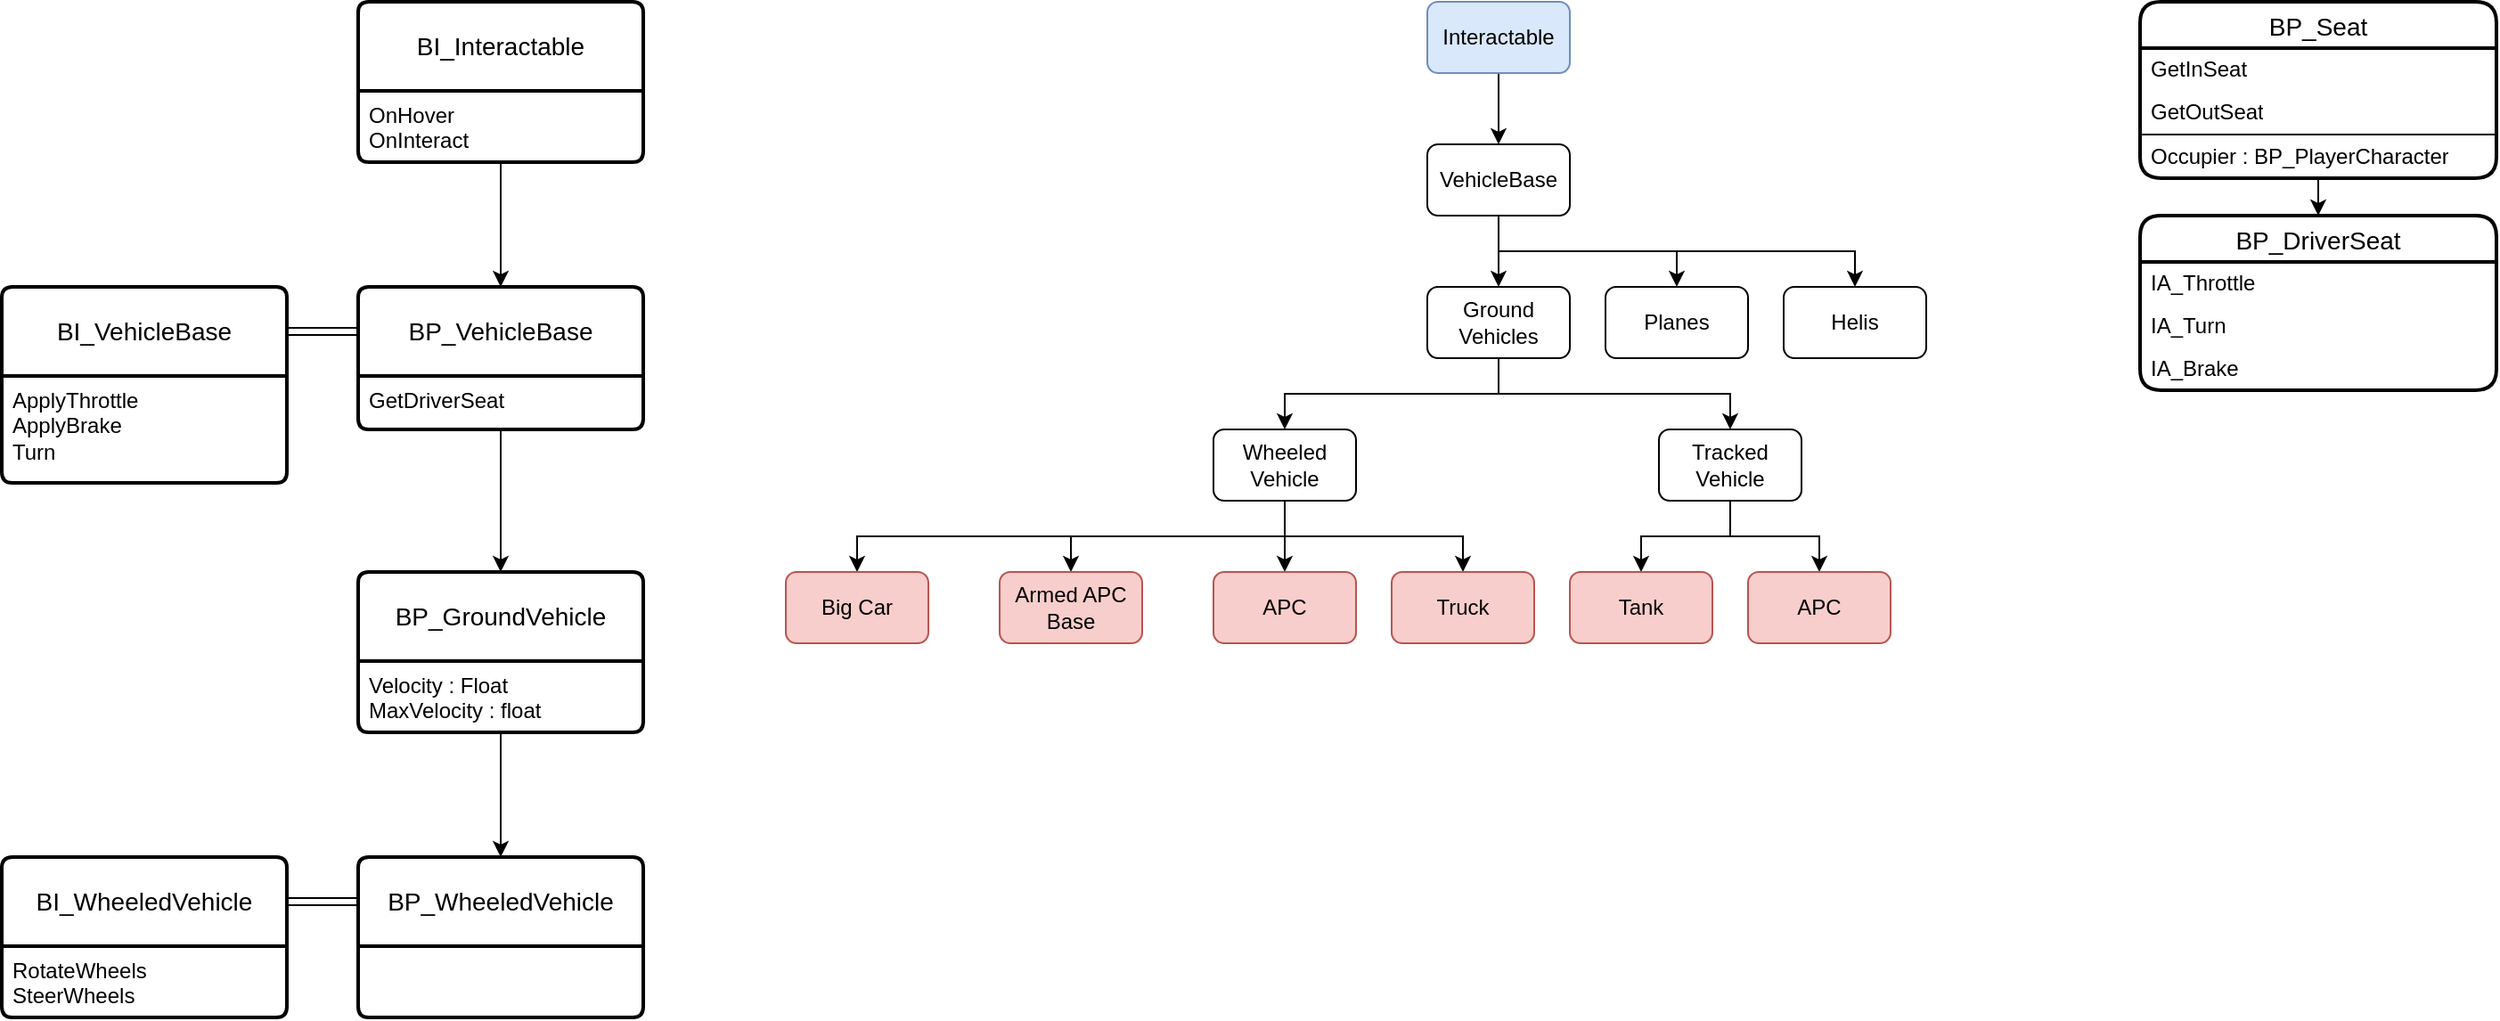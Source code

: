 <mxfile version="24.5.4" type="device">
  <diagram name="Page-1" id="53ySDQYK-rouJDYQfKEl">
    <mxGraphModel dx="1816" dy="514" grid="1" gridSize="10" guides="1" tooltips="1" connect="1" arrows="1" fold="1" page="1" pageScale="1" pageWidth="827" pageHeight="1169" math="0" shadow="0">
      <root>
        <mxCell id="0" />
        <mxCell id="1" parent="0" />
        <mxCell id="ieKP5hc3uYDtcVBomjVJ-16" style="edgeStyle=orthogonalEdgeStyle;rounded=0;orthogonalLoop=1;jettySize=auto;html=1;exitX=0.5;exitY=1;exitDx=0;exitDy=0;entryX=0.5;entryY=0;entryDx=0;entryDy=0;" parent="1" source="ieKP5hc3uYDtcVBomjVJ-3" target="ieKP5hc3uYDtcVBomjVJ-5" edge="1">
          <mxGeometry relative="1" as="geometry" />
        </mxCell>
        <mxCell id="ieKP5hc3uYDtcVBomjVJ-3" value="Interactable" style="rounded=1;whiteSpace=wrap;html=1;fillColor=#dae8fc;strokeColor=#6c8ebf;" parent="1" vertex="1">
          <mxGeometry x="280" y="40" width="80" height="40" as="geometry" />
        </mxCell>
        <mxCell id="ieKP5hc3uYDtcVBomjVJ-14" style="edgeStyle=orthogonalEdgeStyle;rounded=0;orthogonalLoop=1;jettySize=auto;html=1;exitX=0.5;exitY=1;exitDx=0;exitDy=0;entryX=0.5;entryY=0;entryDx=0;entryDy=0;" parent="1" source="ieKP5hc3uYDtcVBomjVJ-28" target="ieKP5hc3uYDtcVBomjVJ-6" edge="1">
          <mxGeometry relative="1" as="geometry" />
        </mxCell>
        <mxCell id="ieKP5hc3uYDtcVBomjVJ-15" style="edgeStyle=orthogonalEdgeStyle;rounded=0;orthogonalLoop=1;jettySize=auto;html=1;exitX=0.5;exitY=1;exitDx=0;exitDy=0;entryX=0.5;entryY=0;entryDx=0;entryDy=0;" parent="1" source="ieKP5hc3uYDtcVBomjVJ-28" target="ieKP5hc3uYDtcVBomjVJ-7" edge="1">
          <mxGeometry relative="1" as="geometry" />
        </mxCell>
        <mxCell id="ieKP5hc3uYDtcVBomjVJ-29" style="edgeStyle=orthogonalEdgeStyle;rounded=0;orthogonalLoop=1;jettySize=auto;html=1;exitX=0.5;exitY=1;exitDx=0;exitDy=0;entryX=0.5;entryY=0;entryDx=0;entryDy=0;" parent="1" source="ieKP5hc3uYDtcVBomjVJ-5" target="ieKP5hc3uYDtcVBomjVJ-28" edge="1">
          <mxGeometry relative="1" as="geometry" />
        </mxCell>
        <mxCell id="ieKP5hc3uYDtcVBomjVJ-31" style="edgeStyle=orthogonalEdgeStyle;rounded=0;orthogonalLoop=1;jettySize=auto;html=1;exitX=0.5;exitY=1;exitDx=0;exitDy=0;entryX=0.5;entryY=0;entryDx=0;entryDy=0;" parent="1" source="ieKP5hc3uYDtcVBomjVJ-5" target="ieKP5hc3uYDtcVBomjVJ-30" edge="1">
          <mxGeometry relative="1" as="geometry" />
        </mxCell>
        <mxCell id="ieKP5hc3uYDtcVBomjVJ-33" style="edgeStyle=orthogonalEdgeStyle;rounded=0;orthogonalLoop=1;jettySize=auto;html=1;exitX=0.5;exitY=1;exitDx=0;exitDy=0;entryX=0.5;entryY=0;entryDx=0;entryDy=0;" parent="1" source="ieKP5hc3uYDtcVBomjVJ-5" target="ieKP5hc3uYDtcVBomjVJ-32" edge="1">
          <mxGeometry relative="1" as="geometry" />
        </mxCell>
        <mxCell id="ieKP5hc3uYDtcVBomjVJ-5" value="VehicleBase" style="rounded=1;whiteSpace=wrap;html=1;" parent="1" vertex="1">
          <mxGeometry x="280" y="120" width="80" height="40" as="geometry" />
        </mxCell>
        <mxCell id="ieKP5hc3uYDtcVBomjVJ-23" style="edgeStyle=orthogonalEdgeStyle;rounded=0;orthogonalLoop=1;jettySize=auto;html=1;exitX=0.5;exitY=1;exitDx=0;exitDy=0;entryX=0.5;entryY=0;entryDx=0;entryDy=0;" parent="1" source="ieKP5hc3uYDtcVBomjVJ-6" target="ieKP5hc3uYDtcVBomjVJ-20" edge="1">
          <mxGeometry relative="1" as="geometry" />
        </mxCell>
        <mxCell id="ieKP5hc3uYDtcVBomjVJ-24" style="edgeStyle=orthogonalEdgeStyle;rounded=0;orthogonalLoop=1;jettySize=auto;html=1;exitX=0.5;exitY=1;exitDx=0;exitDy=0;entryX=0.5;entryY=0;entryDx=0;entryDy=0;" parent="1" source="ieKP5hc3uYDtcVBomjVJ-6" target="ieKP5hc3uYDtcVBomjVJ-11" edge="1">
          <mxGeometry relative="1" as="geometry" />
        </mxCell>
        <mxCell id="ieKP5hc3uYDtcVBomjVJ-25" style="edgeStyle=orthogonalEdgeStyle;rounded=0;orthogonalLoop=1;jettySize=auto;html=1;exitX=0.5;exitY=1;exitDx=0;exitDy=0;entryX=0.5;entryY=0;entryDx=0;entryDy=0;" parent="1" source="ieKP5hc3uYDtcVBomjVJ-6" target="ieKP5hc3uYDtcVBomjVJ-19" edge="1">
          <mxGeometry relative="1" as="geometry" />
        </mxCell>
        <mxCell id="ieKP5hc3uYDtcVBomjVJ-39" style="edgeStyle=orthogonalEdgeStyle;rounded=0;orthogonalLoop=1;jettySize=auto;html=1;exitX=0.5;exitY=1;exitDx=0;exitDy=0;entryX=0.5;entryY=0;entryDx=0;entryDy=0;" parent="1" source="ieKP5hc3uYDtcVBomjVJ-6" target="ieKP5hc3uYDtcVBomjVJ-36" edge="1">
          <mxGeometry relative="1" as="geometry" />
        </mxCell>
        <mxCell id="ieKP5hc3uYDtcVBomjVJ-6" value="Wheeled Vehicle" style="rounded=1;whiteSpace=wrap;html=1;" parent="1" vertex="1">
          <mxGeometry x="160" y="280" width="80" height="40" as="geometry" />
        </mxCell>
        <mxCell id="ieKP5hc3uYDtcVBomjVJ-22" style="edgeStyle=orthogonalEdgeStyle;rounded=0;orthogonalLoop=1;jettySize=auto;html=1;exitX=0.5;exitY=1;exitDx=0;exitDy=0;entryX=0.5;entryY=0;entryDx=0;entryDy=0;" parent="1" source="ieKP5hc3uYDtcVBomjVJ-7" target="ieKP5hc3uYDtcVBomjVJ-21" edge="1">
          <mxGeometry relative="1" as="geometry" />
        </mxCell>
        <mxCell id="ieKP5hc3uYDtcVBomjVJ-27" style="edgeStyle=orthogonalEdgeStyle;rounded=0;orthogonalLoop=1;jettySize=auto;html=1;exitX=0.5;exitY=1;exitDx=0;exitDy=0;entryX=0.5;entryY=0;entryDx=0;entryDy=0;" parent="1" source="ieKP5hc3uYDtcVBomjVJ-7" target="ieKP5hc3uYDtcVBomjVJ-26" edge="1">
          <mxGeometry relative="1" as="geometry" />
        </mxCell>
        <mxCell id="ieKP5hc3uYDtcVBomjVJ-7" value="Tracked Vehicle" style="rounded=1;whiteSpace=wrap;html=1;" parent="1" vertex="1">
          <mxGeometry x="410" y="280" width="80" height="40" as="geometry" />
        </mxCell>
        <mxCell id="ieKP5hc3uYDtcVBomjVJ-11" value="Truck" style="rounded=1;whiteSpace=wrap;html=1;fillColor=#f8cecc;strokeColor=#b85450;" parent="1" vertex="1">
          <mxGeometry x="260" y="360" width="80" height="40" as="geometry" />
        </mxCell>
        <mxCell id="ieKP5hc3uYDtcVBomjVJ-19" value="APC" style="rounded=1;whiteSpace=wrap;html=1;fillColor=#f8cecc;strokeColor=#b85450;" parent="1" vertex="1">
          <mxGeometry x="160" y="360" width="80" height="40" as="geometry" />
        </mxCell>
        <mxCell id="ieKP5hc3uYDtcVBomjVJ-20" value="Big Car" style="rounded=1;whiteSpace=wrap;html=1;fillColor=#f8cecc;strokeColor=#b85450;" parent="1" vertex="1">
          <mxGeometry x="-80" y="360" width="80" height="40" as="geometry" />
        </mxCell>
        <mxCell id="ieKP5hc3uYDtcVBomjVJ-21" value="APC" style="rounded=1;whiteSpace=wrap;html=1;fillColor=#f8cecc;strokeColor=#b85450;" parent="1" vertex="1">
          <mxGeometry x="460" y="360" width="80" height="40" as="geometry" />
        </mxCell>
        <mxCell id="ieKP5hc3uYDtcVBomjVJ-26" value="Tank" style="rounded=1;whiteSpace=wrap;html=1;fillColor=#f8cecc;strokeColor=#b85450;" parent="1" vertex="1">
          <mxGeometry x="360" y="360" width="80" height="40" as="geometry" />
        </mxCell>
        <mxCell id="ieKP5hc3uYDtcVBomjVJ-28" value="Ground Vehicles" style="rounded=1;whiteSpace=wrap;html=1;" parent="1" vertex="1">
          <mxGeometry x="280" y="200" width="80" height="40" as="geometry" />
        </mxCell>
        <mxCell id="ieKP5hc3uYDtcVBomjVJ-30" value="Planes" style="rounded=1;whiteSpace=wrap;html=1;" parent="1" vertex="1">
          <mxGeometry x="380" y="200" width="80" height="40" as="geometry" />
        </mxCell>
        <mxCell id="ieKP5hc3uYDtcVBomjVJ-32" value="Helis" style="rounded=1;whiteSpace=wrap;html=1;" parent="1" vertex="1">
          <mxGeometry x="480" y="200" width="80" height="40" as="geometry" />
        </mxCell>
        <mxCell id="ieKP5hc3uYDtcVBomjVJ-36" value="Armed APC Base" style="rounded=1;whiteSpace=wrap;html=1;fillColor=#f8cecc;strokeColor=#b85450;" parent="1" vertex="1">
          <mxGeometry x="40" y="360" width="80" height="40" as="geometry" />
        </mxCell>
        <mxCell id="Ng-xF0D5JLUBccZNvujc-1" value="BI_Interactable" style="swimlane;childLayout=stackLayout;horizontal=1;startSize=50;horizontalStack=0;rounded=1;fontSize=14;fontStyle=0;strokeWidth=2;resizeParent=0;resizeLast=1;shadow=0;dashed=0;align=center;arcSize=4;whiteSpace=wrap;html=1;expand=1;editable=1;movable=1;resizable=1;rotatable=1;deletable=1;locked=0;connectable=1;noLabel=0;" vertex="1" parent="1">
          <mxGeometry x="-320" y="40" width="160" height="90" as="geometry" />
        </mxCell>
        <mxCell id="Ng-xF0D5JLUBccZNvujc-2" value="OnHover&lt;div&gt;OnInteract&lt;/div&gt;" style="align=left;strokeColor=none;fillColor=none;spacingLeft=4;fontSize=12;verticalAlign=top;resizable=1;rotatable=1;part=1;html=1;expand=1;editable=1;movable=1;deletable=1;locked=0;connectable=1;noLabel=0;" vertex="1" parent="Ng-xF0D5JLUBccZNvujc-1">
          <mxGeometry y="50" width="160" height="40" as="geometry" />
        </mxCell>
        <mxCell id="Ng-xF0D5JLUBccZNvujc-11" style="edgeStyle=orthogonalEdgeStyle;rounded=0;orthogonalLoop=1;jettySize=auto;html=1;exitX=0.5;exitY=1;exitDx=0;exitDy=0;entryX=0.5;entryY=0;entryDx=0;entryDy=0;" edge="1" parent="1" source="Ng-xF0D5JLUBccZNvujc-3" target="Ng-xF0D5JLUBccZNvujc-30">
          <mxGeometry relative="1" as="geometry">
            <mxPoint x="-240.0" y="360.0" as="targetPoint" />
          </mxGeometry>
        </mxCell>
        <mxCell id="Ng-xF0D5JLUBccZNvujc-3" value="BP_VehicleBase" style="swimlane;childLayout=stackLayout;horizontal=1;startSize=50;horizontalStack=0;rounded=1;fontSize=14;fontStyle=0;strokeWidth=2;resizeParent=0;resizeLast=1;shadow=0;dashed=0;align=center;arcSize=4;whiteSpace=wrap;html=1;expand=1;editable=1;movable=1;resizable=1;rotatable=1;deletable=1;locked=0;connectable=1;noLabel=0;" vertex="1" parent="1">
          <mxGeometry x="-320" y="200" width="160" height="80" as="geometry" />
        </mxCell>
        <mxCell id="Ng-xF0D5JLUBccZNvujc-4" value="GetDriverSeat" style="align=left;strokeColor=none;fillColor=none;spacingLeft=4;fontSize=12;verticalAlign=top;resizable=1;rotatable=1;part=1;html=1;expand=1;editable=1;movable=1;deletable=1;locked=0;connectable=1;noLabel=0;" vertex="1" parent="Ng-xF0D5JLUBccZNvujc-3">
          <mxGeometry y="50" width="160" height="30" as="geometry" />
        </mxCell>
        <mxCell id="Ng-xF0D5JLUBccZNvujc-7" style="edgeStyle=orthogonalEdgeStyle;rounded=0;orthogonalLoop=1;jettySize=auto;html=1;shape=link;" edge="1" parent="1">
          <mxGeometry relative="1" as="geometry">
            <mxPoint x="-359" y="225" as="sourcePoint" />
            <mxPoint x="-320" y="225" as="targetPoint" />
          </mxGeometry>
        </mxCell>
        <mxCell id="Ng-xF0D5JLUBccZNvujc-5" value="BI_VehicleBase" style="swimlane;childLayout=stackLayout;horizontal=1;startSize=50;horizontalStack=0;rounded=1;fontSize=14;fontStyle=0;strokeWidth=2;resizeParent=0;resizeLast=1;shadow=0;dashed=0;align=center;arcSize=4;whiteSpace=wrap;html=1;" vertex="1" parent="1">
          <mxGeometry x="-520" y="200" width="160" height="110" as="geometry" />
        </mxCell>
        <mxCell id="Ng-xF0D5JLUBccZNvujc-6" value="ApplyThrottle&lt;div&gt;ApplyBrake&lt;/div&gt;&lt;div&gt;Turn&lt;/div&gt;" style="align=left;strokeColor=none;fillColor=none;spacingLeft=4;fontSize=12;verticalAlign=top;resizable=0;rotatable=0;part=1;html=1;" vertex="1" parent="Ng-xF0D5JLUBccZNvujc-5">
          <mxGeometry y="50" width="160" height="60" as="geometry" />
        </mxCell>
        <mxCell id="Ng-xF0D5JLUBccZNvujc-8" style="edgeStyle=orthogonalEdgeStyle;rounded=0;orthogonalLoop=1;jettySize=auto;html=1;exitX=0.5;exitY=1;exitDx=0;exitDy=0;entryX=0.5;entryY=0;entryDx=0;entryDy=0;" edge="1" parent="1" source="Ng-xF0D5JLUBccZNvujc-2" target="Ng-xF0D5JLUBccZNvujc-3">
          <mxGeometry relative="1" as="geometry" />
        </mxCell>
        <mxCell id="Ng-xF0D5JLUBccZNvujc-25" value="BP_WheeledVehicle" style="swimlane;childLayout=stackLayout;horizontal=1;startSize=50;horizontalStack=0;rounded=1;fontSize=14;fontStyle=0;strokeWidth=2;resizeParent=0;resizeLast=1;shadow=0;dashed=0;align=center;arcSize=4;whiteSpace=wrap;html=1;" vertex="1" parent="1">
          <mxGeometry x="-320" y="520" width="160" height="90" as="geometry" />
        </mxCell>
        <mxCell id="Ng-xF0D5JLUBccZNvujc-27" style="edgeStyle=orthogonalEdgeStyle;rounded=0;orthogonalLoop=1;jettySize=auto;html=1;exitX=0.5;exitY=1;exitDx=0;exitDy=0;entryX=0.5;entryY=0;entryDx=0;entryDy=0;" edge="1" parent="1" source="Ng-xF0D5JLUBccZNvujc-31" target="Ng-xF0D5JLUBccZNvujc-25">
          <mxGeometry relative="1" as="geometry">
            <mxPoint x="-240" y="480" as="sourcePoint" />
          </mxGeometry>
        </mxCell>
        <mxCell id="Ng-xF0D5JLUBccZNvujc-30" value="BP_GroundVehicle" style="swimlane;childLayout=stackLayout;horizontal=1;startSize=50;horizontalStack=0;rounded=1;fontSize=14;fontStyle=0;strokeWidth=2;resizeParent=0;resizeLast=1;shadow=0;dashed=0;align=center;arcSize=4;whiteSpace=wrap;html=1;" vertex="1" parent="1">
          <mxGeometry x="-320" y="360" width="160" height="90" as="geometry" />
        </mxCell>
        <mxCell id="Ng-xF0D5JLUBccZNvujc-31" value="Velocity : Float&lt;div&gt;MaxVelocity : float&lt;/div&gt;" style="align=left;strokeColor=none;fillColor=none;spacingLeft=4;fontSize=12;verticalAlign=top;resizable=0;rotatable=0;part=1;html=1;" vertex="1" parent="Ng-xF0D5JLUBccZNvujc-30">
          <mxGeometry y="50" width="160" height="40" as="geometry" />
        </mxCell>
        <mxCell id="Ng-xF0D5JLUBccZNvujc-32" value="BI_WheeledVehicle" style="swimlane;childLayout=stackLayout;horizontal=1;startSize=50;horizontalStack=0;rounded=1;fontSize=14;fontStyle=0;strokeWidth=2;resizeParent=0;resizeLast=1;shadow=0;dashed=0;align=center;arcSize=4;whiteSpace=wrap;html=1;" vertex="1" parent="1">
          <mxGeometry x="-520" y="520" width="160" height="90" as="geometry" />
        </mxCell>
        <mxCell id="Ng-xF0D5JLUBccZNvujc-33" value="RotateWheels&lt;div&gt;SteerWheels&lt;/div&gt;" style="align=left;strokeColor=none;fillColor=none;spacingLeft=4;fontSize=12;verticalAlign=top;resizable=0;rotatable=0;part=1;html=1;" vertex="1" parent="Ng-xF0D5JLUBccZNvujc-32">
          <mxGeometry y="50" width="160" height="40" as="geometry" />
        </mxCell>
        <mxCell id="Ng-xF0D5JLUBccZNvujc-36" style="edgeStyle=orthogonalEdgeStyle;rounded=0;orthogonalLoop=1;jettySize=auto;html=1;shape=link;" edge="1" parent="1">
          <mxGeometry relative="1" as="geometry">
            <mxPoint x="-359" y="545" as="sourcePoint" />
            <mxPoint x="-320" y="545" as="targetPoint" />
          </mxGeometry>
        </mxCell>
        <mxCell id="Ng-xF0D5JLUBccZNvujc-63" style="edgeStyle=orthogonalEdgeStyle;rounded=0;orthogonalLoop=1;jettySize=auto;html=1;exitX=0.5;exitY=1;exitDx=0;exitDy=0;entryX=0.5;entryY=0;entryDx=0;entryDy=0;" edge="1" parent="1" source="Ng-xF0D5JLUBccZNvujc-48" target="Ng-xF0D5JLUBccZNvujc-57">
          <mxGeometry relative="1" as="geometry" />
        </mxCell>
        <mxCell id="Ng-xF0D5JLUBccZNvujc-48" value="BP_Seat" style="swimlane;fontStyle=0;childLayout=stackLayout;horizontal=1;startSize=26;horizontalStack=0;resizeParent=1;resizeParentMax=0;resizeLast=0;collapsible=0;marginBottom=0;align=center;fontSize=14;rounded=1;strokeWidth=2;swimlaneLine=1;shadow=0;glass=0;container=1;dropTarget=1;" vertex="1" parent="1">
          <mxGeometry x="680" y="40" width="200" height="99" as="geometry" />
        </mxCell>
        <mxCell id="Ng-xF0D5JLUBccZNvujc-64" value="GetInSeat" style="text;strokeColor=none;fillColor=none;spacingLeft=4;spacingRight=4;overflow=hidden;rotatable=0;points=[[0,0.5],[1,0.5]];portConstraint=eastwest;fontSize=12;whiteSpace=wrap;html=1;verticalAlign=middle;" vertex="1" parent="Ng-xF0D5JLUBccZNvujc-48">
          <mxGeometry y="26" width="200" height="24" as="geometry" />
        </mxCell>
        <mxCell id="Ng-xF0D5JLUBccZNvujc-51" value="GetOutSeat" style="text;strokeColor=none;fillColor=none;spacingLeft=4;spacingRight=4;overflow=hidden;rotatable=0;points=[[0,0.5],[1,0.5]];portConstraint=eastwest;fontSize=12;whiteSpace=wrap;html=1;verticalAlign=middle;" vertex="1" parent="Ng-xF0D5JLUBccZNvujc-48">
          <mxGeometry y="50" width="200" height="24" as="geometry" />
        </mxCell>
        <mxCell id="Ng-xF0D5JLUBccZNvujc-52" value="" style="line;strokeWidth=1;rotatable=0;dashed=0;labelPosition=right;align=left;verticalAlign=middle;spacingTop=0;spacingLeft=6;points=[];portConstraint=eastwest;" vertex="1" parent="Ng-xF0D5JLUBccZNvujc-48">
          <mxGeometry y="74" width="200" height="1" as="geometry" />
        </mxCell>
        <mxCell id="Ng-xF0D5JLUBccZNvujc-49" value="Occupier : BP_PlayerCharacter" style="text;strokeColor=none;fillColor=none;spacingLeft=4;spacingRight=4;overflow=hidden;rotatable=0;points=[[0,0.5],[1,0.5]];portConstraint=eastwest;fontSize=12;whiteSpace=wrap;html=1;expand=1;verticalAlign=middle;" vertex="1" parent="Ng-xF0D5JLUBccZNvujc-48">
          <mxGeometry y="75" width="200" height="24" as="geometry" />
        </mxCell>
        <mxCell id="Ng-xF0D5JLUBccZNvujc-57" value="BP_DriverSeat" style="swimlane;fontStyle=0;childLayout=stackLayout;horizontal=1;startSize=26;horizontalStack=0;resizeParent=1;resizeParentMax=0;resizeLast=0;collapsible=0;marginBottom=0;align=center;fontSize=14;rounded=1;strokeWidth=2;swimlaneLine=1;shadow=0;glass=0;container=1;dropTarget=1;" vertex="1" parent="1">
          <mxGeometry x="680" y="160" width="200" height="98" as="geometry" />
        </mxCell>
        <mxCell id="Ng-xF0D5JLUBccZNvujc-58" value="IA_Throttle" style="text;strokeColor=none;fillColor=none;spacingLeft=4;spacingRight=4;overflow=hidden;rotatable=0;points=[[0,0.5],[1,0.5]];portConstraint=eastwest;fontSize=12;whiteSpace=wrap;html=1;verticalAlign=middle;" vertex="1" parent="Ng-xF0D5JLUBccZNvujc-57">
          <mxGeometry y="26" width="200" height="24" as="geometry" />
        </mxCell>
        <mxCell id="Ng-xF0D5JLUBccZNvujc-61" value="IA_Turn" style="text;strokeColor=none;fillColor=none;spacingLeft=4;spacingRight=4;overflow=hidden;rotatable=0;points=[[0,0.5],[1,0.5]];portConstraint=eastwest;fontSize=12;whiteSpace=wrap;html=1;verticalAlign=middle;" vertex="1" parent="Ng-xF0D5JLUBccZNvujc-57">
          <mxGeometry y="50" width="200" height="24" as="geometry" />
        </mxCell>
        <mxCell id="Ng-xF0D5JLUBccZNvujc-62" value="IA_Brake" style="text;strokeColor=none;fillColor=none;spacingLeft=4;spacingRight=4;overflow=hidden;rotatable=0;points=[[0,0.5],[1,0.5]];portConstraint=eastwest;fontSize=12;whiteSpace=wrap;html=1;verticalAlign=middle;" vertex="1" parent="Ng-xF0D5JLUBccZNvujc-57">
          <mxGeometry y="74" width="200" height="24" as="geometry" />
        </mxCell>
      </root>
    </mxGraphModel>
  </diagram>
</mxfile>
